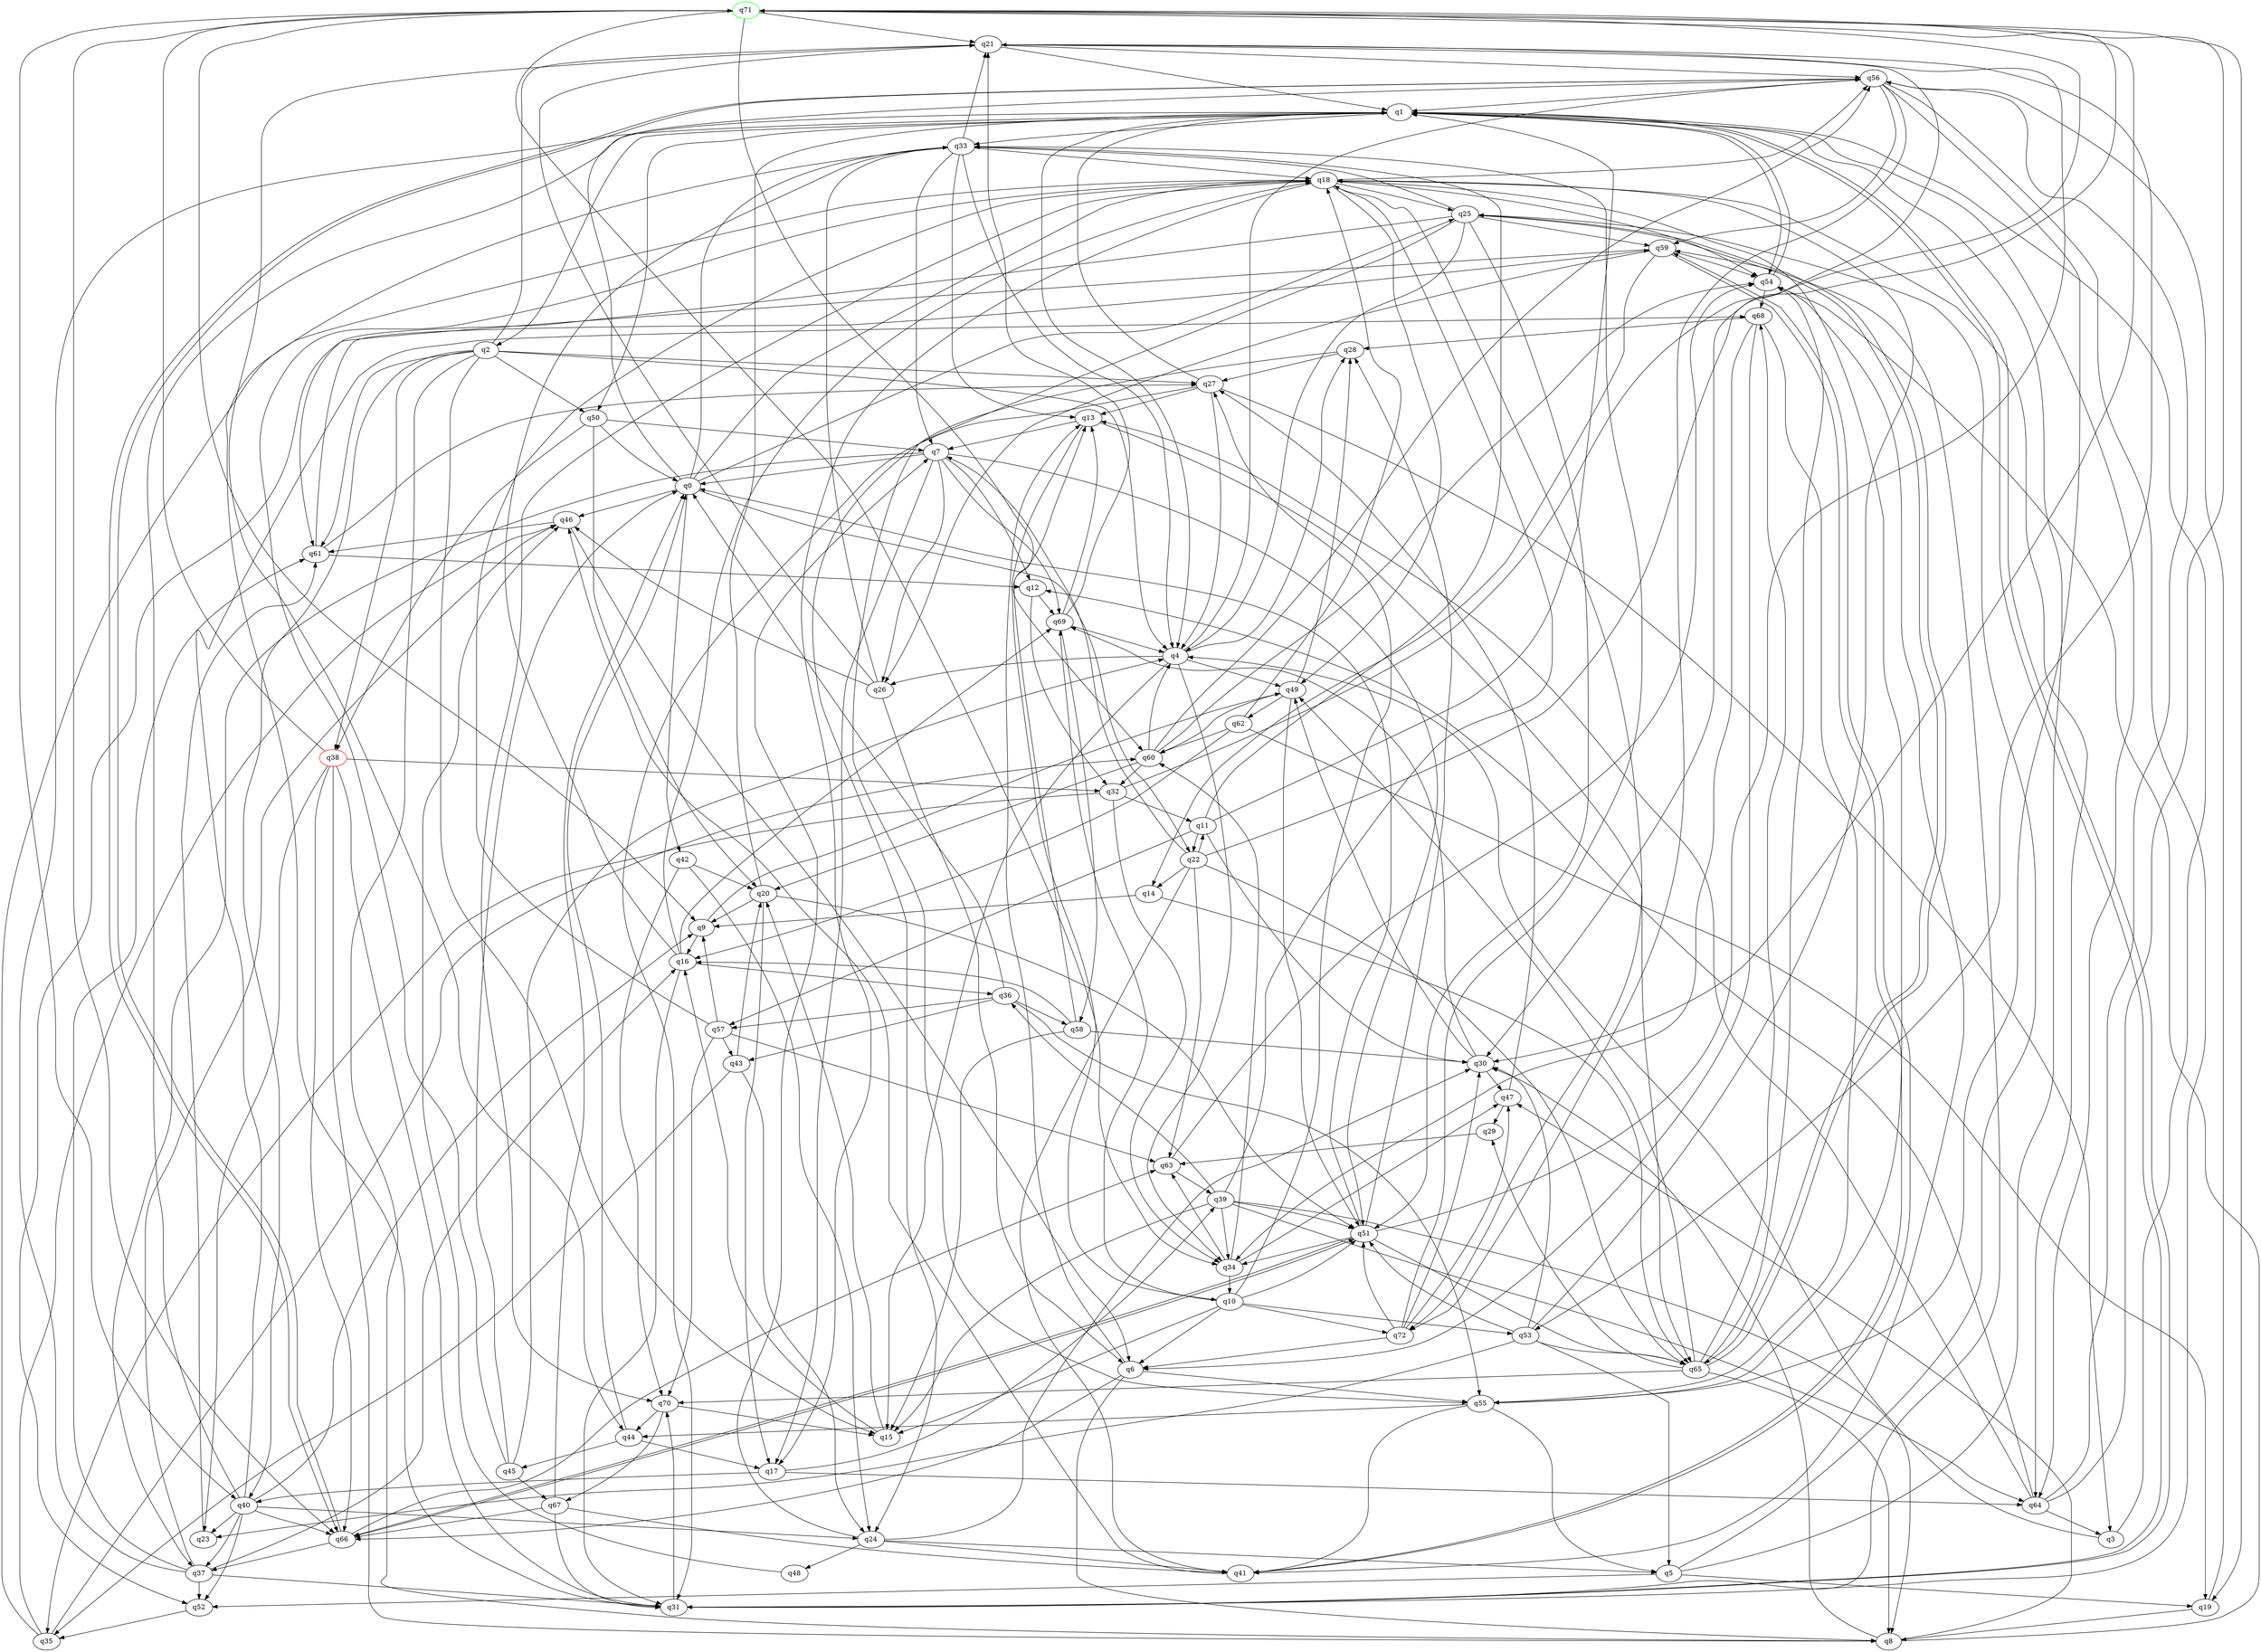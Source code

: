 digraph A{
q71 [initial=1,color=green];
q38 [final=1,color=red];
q0 -> q18;
q0 -> q22;
q0 -> q25;
q0 -> q33;
q0 -> q42;
q0 -> q46;
q0 -> q56;
q1 -> q2;
q1 -> q4;
q1 -> q31;
q1 -> q33;
q1 -> q50;
q1 -> q54;
q1 -> q64;
q2 -> q4;
q2 -> q8;
q2 -> q15;
q2 -> q21;
q2 -> q27;
q2 -> q38;
q2 -> q40;
q2 -> q50;
q2 -> q61;
q3 -> q1;
q3 -> q4;
q4 -> q15;
q4 -> q26;
q4 -> q28;
q4 -> q34;
q4 -> q49;
q4 -> q56;
q5 -> q1;
q5 -> q19;
q5 -> q25;
q5 -> q52;
q6 -> q8;
q6 -> q13;
q6 -> q55;
q6 -> q66;
q7 -> q0;
q7 -> q12;
q7 -> q17;
q7 -> q26;
q7 -> q37;
q7 -> q51;
q7 -> q69;
q8 -> q30;
q8 -> q47;
q8 -> q54;
q9 -> q16;
q9 -> q49;
q10 -> q6;
q10 -> q15;
q10 -> q27;
q10 -> q51;
q10 -> q53;
q10 -> q69;
q10 -> q72;
q11 -> q1;
q11 -> q22;
q11 -> q30;
q11 -> q33;
q11 -> q57;
q12 -> q32;
q12 -> q69;
q13 -> q7;
q13 -> q10;
q13 -> q65;
q14 -> q9;
q14 -> q65;
q15 -> q16;
q15 -> q20;
q16 -> q18;
q16 -> q31;
q16 -> q33;
q16 -> q36;
q16 -> q69;
q17 -> q39;
q17 -> q40;
q17 -> q64;
q18 -> q17;
q18 -> q25;
q18 -> q49;
q18 -> q54;
q18 -> q56;
q18 -> q64;
q18 -> q70;
q18 -> q72;
q19 -> q8;
q19 -> q56;
q20 -> q1;
q20 -> q9;
q20 -> q17;
q20 -> q51;
q21 -> q1;
q21 -> q30;
q21 -> q44;
q21 -> q53;
q21 -> q56;
q22 -> q7;
q22 -> q11;
q22 -> q14;
q22 -> q41;
q22 -> q63;
q22 -> q65;
q22 -> q71;
q23 -> q61;
q24 -> q5;
q24 -> q7;
q24 -> q30;
q24 -> q41;
q24 -> q48;
q25 -> q4;
q25 -> q33;
q25 -> q51;
q25 -> q55;
q25 -> q59;
q25 -> q61;
q25 -> q65;
q26 -> q6;
q26 -> q21;
q26 -> q33;
q26 -> q46;
q27 -> q1;
q27 -> q3;
q27 -> q4;
q27 -> q13;
q27 -> q31;
q28 -> q24;
q28 -> q27;
q29 -> q63;
q30 -> q47;
q30 -> q49;
q30 -> q69;
q31 -> q1;
q31 -> q59;
q31 -> q70;
q32 -> q11;
q32 -> q34;
q32 -> q35;
q32 -> q71;
q33 -> q4;
q33 -> q7;
q33 -> q13;
q33 -> q18;
q33 -> q21;
q33 -> q31;
q34 -> q10;
q34 -> q47;
q34 -> q60;
q34 -> q63;
q35 -> q18;
q35 -> q46;
q35 -> q60;
q36 -> q0;
q36 -> q43;
q36 -> q55;
q36 -> q57;
q36 -> q58;
q37 -> q1;
q37 -> q16;
q37 -> q31;
q37 -> q46;
q37 -> q52;
q37 -> q61;
q38 -> q8;
q38 -> q23;
q38 -> q31;
q38 -> q32;
q38 -> q66;
q38 -> q71;
q39 -> q8;
q39 -> q15;
q39 -> q18;
q39 -> q34;
q39 -> q36;
q39 -> q51;
q39 -> q64;
q40 -> q1;
q40 -> q9;
q40 -> q23;
q40 -> q24;
q40 -> q37;
q40 -> q52;
q40 -> q66;
q40 -> q68;
q41 -> q46;
q41 -> q59;
q42 -> q20;
q42 -> q24;
q42 -> q70;
q43 -> q20;
q43 -> q24;
q43 -> q35;
q44 -> q0;
q44 -> q17;
q44 -> q45;
q45 -> q0;
q45 -> q4;
q45 -> q18;
q45 -> q67;
q46 -> q6;
q46 -> q61;
q47 -> q27;
q47 -> q29;
q48 -> q46;
q49 -> q28;
q49 -> q51;
q49 -> q60;
q49 -> q62;
q50 -> q0;
q50 -> q7;
q50 -> q20;
q50 -> q38;
q51 -> q0;
q51 -> q21;
q51 -> q28;
q51 -> q34;
q51 -> q65;
q51 -> q66;
q52 -> q35;
q53 -> q5;
q53 -> q18;
q53 -> q23;
q53 -> q30;
q53 -> q51;
q53 -> q65;
q54 -> q1;
q54 -> q41;
q54 -> q68;
q55 -> q5;
q55 -> q18;
q55 -> q41;
q55 -> q44;
q56 -> q1;
q56 -> q31;
q56 -> q55;
q56 -> q59;
q56 -> q66;
q56 -> q72;
q57 -> q9;
q57 -> q18;
q57 -> q43;
q57 -> q63;
q57 -> q70;
q58 -> q13;
q58 -> q15;
q58 -> q16;
q58 -> q30;
q59 -> q14;
q59 -> q26;
q59 -> q41;
q59 -> q52;
q59 -> q54;
q60 -> q4;
q60 -> q20;
q60 -> q32;
q60 -> q54;
q60 -> q56;
q61 -> q12;
q61 -> q27;
q61 -> q59;
q62 -> q16;
q62 -> q18;
q62 -> q19;
q62 -> q60;
q63 -> q39;
q63 -> q54;
q64 -> q3;
q64 -> q12;
q64 -> q13;
q64 -> q56;
q64 -> q71;
q65 -> q8;
q65 -> q25;
q65 -> q29;
q65 -> q49;
q65 -> q54;
q65 -> q68;
q65 -> q70;
q66 -> q37;
q66 -> q51;
q66 -> q56;
q66 -> q63;
q67 -> q0;
q67 -> q31;
q67 -> q41;
q67 -> q66;
q68 -> q6;
q68 -> q28;
q68 -> q34;
q68 -> q55;
q69 -> q4;
q69 -> q13;
q69 -> q21;
q69 -> q58;
q70 -> q15;
q70 -> q44;
q70 -> q67;
q71 -> q9;
q71 -> q19;
q71 -> q21;
q71 -> q30;
q71 -> q34;
q71 -> q40;
q71 -> q60;
q71 -> q66;
q72 -> q6;
q72 -> q30;
q72 -> q33;
q72 -> q47;
q72 -> q51;
}